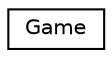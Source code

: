 digraph "Graphical Class Hierarchy"
{
  edge [fontname="Helvetica",fontsize="10",labelfontname="Helvetica",labelfontsize="10"];
  node [fontname="Helvetica",fontsize="10",shape=record];
  rankdir="LR";
  Node0 [label="Game",height=0.2,width=0.4,color="black", fillcolor="white", style="filled",URL="$class_game.html"];
}
